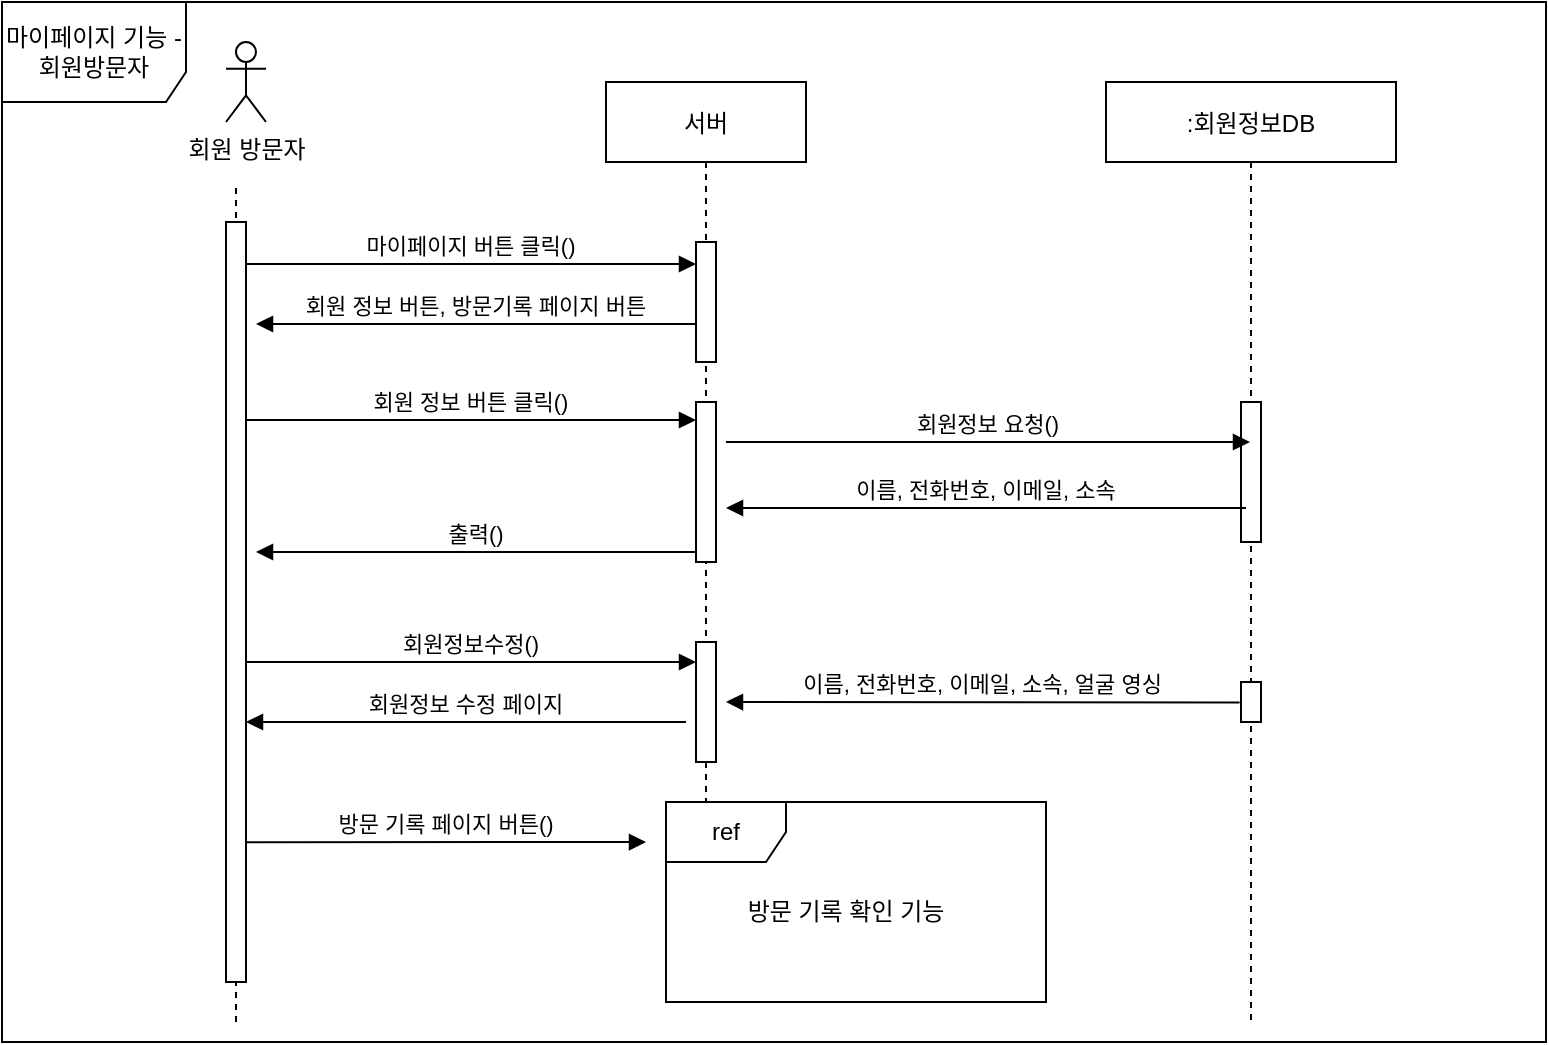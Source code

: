 <mxfile version="15.7.4" type="github">
  <diagram id="kgpKYQtTHZ0yAKxKKP6v" name="Page-1">
    <mxGraphModel dx="1038" dy="547" grid="1" gridSize="10" guides="1" tooltips="1" connect="1" arrows="1" fold="1" page="1" pageScale="1" pageWidth="850" pageHeight="1100" math="0" shadow="0">
      <root>
        <mxCell id="0" />
        <mxCell id="1" parent="0" />
        <mxCell id="3nuBFxr9cyL0pnOWT2aG-5" value="서버" style="shape=umlLifeline;perimeter=lifelinePerimeter;container=1;collapsible=0;recursiveResize=0;rounded=0;shadow=0;strokeWidth=1;" parent="1" vertex="1">
          <mxGeometry x="360" y="200" width="100" height="360" as="geometry" />
        </mxCell>
        <mxCell id="3nuBFxr9cyL0pnOWT2aG-6" value="" style="points=[];perimeter=orthogonalPerimeter;rounded=0;shadow=0;strokeWidth=1;" parent="3nuBFxr9cyL0pnOWT2aG-5" vertex="1">
          <mxGeometry x="45" y="80" width="10" height="60" as="geometry" />
        </mxCell>
        <mxCell id="7siurLAmKOmS3h8dv9ry-14" value="출력()" style="verticalAlign=bottom;endArrow=block;entryX=1;entryY=0;shadow=0;strokeWidth=1;" edge="1" parent="3nuBFxr9cyL0pnOWT2aG-5">
          <mxGeometry relative="1" as="geometry">
            <mxPoint x="45" y="235" as="sourcePoint" />
            <mxPoint x="-175" y="235" as="targetPoint" />
          </mxGeometry>
        </mxCell>
        <mxCell id="7siurLAmKOmS3h8dv9ry-25" value="" style="points=[];perimeter=orthogonalPerimeter;rounded=0;shadow=0;strokeWidth=1;" vertex="1" parent="3nuBFxr9cyL0pnOWT2aG-5">
          <mxGeometry x="45" y="160" width="10" height="80" as="geometry" />
        </mxCell>
        <mxCell id="3nuBFxr9cyL0pnOWT2aG-8" value="마이페이지 버튼 클릭()" style="verticalAlign=bottom;endArrow=block;entryX=0;entryY=0;shadow=0;strokeWidth=1;" parent="1" edge="1">
          <mxGeometry relative="1" as="geometry">
            <mxPoint x="180" y="291.0" as="sourcePoint" />
            <mxPoint x="405" y="291.0" as="targetPoint" />
          </mxGeometry>
        </mxCell>
        <mxCell id="3nuBFxr9cyL0pnOWT2aG-9" value="회원 정보 버튼, 방문기록 페이지 버튼" style="verticalAlign=bottom;endArrow=block;entryX=1;entryY=0;shadow=0;strokeWidth=1;" parent="1" edge="1">
          <mxGeometry relative="1" as="geometry">
            <mxPoint x="405" y="321" as="sourcePoint" />
            <mxPoint x="185" y="321.0" as="targetPoint" />
          </mxGeometry>
        </mxCell>
        <mxCell id="7siurLAmKOmS3h8dv9ry-9" value="" style="endArrow=none;dashed=1;html=1;rounded=0;" edge="1" parent="1">
          <mxGeometry width="50" height="50" relative="1" as="geometry">
            <mxPoint x="175" y="670" as="sourcePoint" />
            <mxPoint x="175" y="250" as="targetPoint" />
          </mxGeometry>
        </mxCell>
        <mxCell id="7siurLAmKOmS3h8dv9ry-10" value="회원 방문자" style="shape=umlActor;verticalLabelPosition=bottom;verticalAlign=top;html=1;outlineConnect=0;" vertex="1" parent="1">
          <mxGeometry x="170" y="180" width="20" height="40" as="geometry" />
        </mxCell>
        <mxCell id="3nuBFxr9cyL0pnOWT2aG-2" value="" style="points=[];perimeter=orthogonalPerimeter;rounded=0;shadow=0;strokeWidth=1;" parent="1" vertex="1">
          <mxGeometry x="170" y="270" width="10" height="380" as="geometry" />
        </mxCell>
        <mxCell id="7siurLAmKOmS3h8dv9ry-13" value="회원 정보 버튼 클릭()" style="verticalAlign=bottom;endArrow=block;entryX=0;entryY=0;shadow=0;strokeWidth=1;" edge="1" parent="1">
          <mxGeometry relative="1" as="geometry">
            <mxPoint x="180" y="369.0" as="sourcePoint" />
            <mxPoint x="405" y="369.0" as="targetPoint" />
          </mxGeometry>
        </mxCell>
        <mxCell id="7siurLAmKOmS3h8dv9ry-15" value=":회원정보DB" style="shape=umlLifeline;perimeter=lifelinePerimeter;container=1;collapsible=0;recursiveResize=0;rounded=0;shadow=0;strokeWidth=1;" vertex="1" parent="1">
          <mxGeometry x="610" y="200" width="145" height="470" as="geometry" />
        </mxCell>
        <mxCell id="7siurLAmKOmS3h8dv9ry-16" value="" style="points=[];perimeter=orthogonalPerimeter;rounded=0;shadow=0;strokeWidth=1;" vertex="1" parent="7siurLAmKOmS3h8dv9ry-15">
          <mxGeometry x="67.5" y="160" width="10" height="70" as="geometry" />
        </mxCell>
        <mxCell id="7siurLAmKOmS3h8dv9ry-17" value="이름, 전화번호, 이메일, 소속" style="verticalAlign=bottom;endArrow=block;shadow=0;strokeWidth=1;exitX=0.25;exitY=0.757;exitDx=0;exitDy=0;exitPerimeter=0;" edge="1" parent="7siurLAmKOmS3h8dv9ry-15" source="7siurLAmKOmS3h8dv9ry-16">
          <mxGeometry relative="1" as="geometry">
            <mxPoint x="45" y="213" as="sourcePoint" />
            <mxPoint x="-190" y="213" as="targetPoint" />
          </mxGeometry>
        </mxCell>
        <mxCell id="7siurLAmKOmS3h8dv9ry-27" value="" style="points=[];perimeter=orthogonalPerimeter;rounded=0;shadow=0;strokeWidth=1;" vertex="1" parent="7siurLAmKOmS3h8dv9ry-15">
          <mxGeometry x="67.5" y="300" width="10" height="20" as="geometry" />
        </mxCell>
        <mxCell id="7siurLAmKOmS3h8dv9ry-18" value="회원정보 요청()" style="verticalAlign=bottom;endArrow=block;shadow=0;strokeWidth=1;" edge="1" parent="1" target="7siurLAmKOmS3h8dv9ry-15">
          <mxGeometry relative="1" as="geometry">
            <mxPoint x="420" y="380" as="sourcePoint" />
            <mxPoint x="565" y="381.0" as="targetPoint" />
          </mxGeometry>
        </mxCell>
        <mxCell id="7siurLAmKOmS3h8dv9ry-24" value="방문 기록 페이지 버튼()" style="verticalAlign=bottom;endArrow=block;shadow=0;strokeWidth=1;exitX=1;exitY=0.816;exitDx=0;exitDy=0;exitPerimeter=0;" edge="1" parent="1" source="3nuBFxr9cyL0pnOWT2aG-2">
          <mxGeometry relative="1" as="geometry">
            <mxPoint x="190" y="580.0" as="sourcePoint" />
            <mxPoint x="380" y="580" as="targetPoint" />
          </mxGeometry>
        </mxCell>
        <mxCell id="7siurLAmKOmS3h8dv9ry-19" value="회원정보수정()" style="verticalAlign=bottom;endArrow=block;entryX=0;entryY=0;shadow=0;strokeWidth=1;" edge="1" parent="1">
          <mxGeometry relative="1" as="geometry">
            <mxPoint x="180" y="490.0" as="sourcePoint" />
            <mxPoint x="405" y="490.0" as="targetPoint" />
          </mxGeometry>
        </mxCell>
        <mxCell id="7siurLAmKOmS3h8dv9ry-26" value="" style="points=[];perimeter=orthogonalPerimeter;rounded=0;shadow=0;strokeWidth=1;" vertex="1" parent="1">
          <mxGeometry x="405" y="480" width="10" height="60" as="geometry" />
        </mxCell>
        <mxCell id="7siurLAmKOmS3h8dv9ry-20" value="회원정보 수정 페이지" style="verticalAlign=bottom;endArrow=block;entryX=1;entryY=0;shadow=0;strokeWidth=1;" edge="1" parent="1">
          <mxGeometry relative="1" as="geometry">
            <mxPoint x="400" y="520" as="sourcePoint" />
            <mxPoint x="180" y="520" as="targetPoint" />
          </mxGeometry>
        </mxCell>
        <mxCell id="7siurLAmKOmS3h8dv9ry-23" value="이름, 전화번호, 이메일, 소속, 얼굴 영싱" style="verticalAlign=bottom;endArrow=block;shadow=0;strokeWidth=1;exitX=-0.07;exitY=0.51;exitDx=0;exitDy=0;exitPerimeter=0;" edge="1" parent="1" source="7siurLAmKOmS3h8dv9ry-27">
          <mxGeometry relative="1" as="geometry">
            <mxPoint x="655.5" y="510" as="sourcePoint" />
            <mxPoint x="420" y="510" as="targetPoint" />
          </mxGeometry>
        </mxCell>
        <mxCell id="7siurLAmKOmS3h8dv9ry-32" value="ref" style="shape=umlFrame;whiteSpace=wrap;html=1;" vertex="1" parent="1">
          <mxGeometry x="390" y="560" width="190" height="100" as="geometry" />
        </mxCell>
        <mxCell id="7siurLAmKOmS3h8dv9ry-33" value="방문 기록 확인 기능" style="text;html=1;strokeColor=none;fillColor=none;align=center;verticalAlign=middle;whiteSpace=wrap;rounded=0;" vertex="1" parent="1">
          <mxGeometry x="425" y="600" width="110" height="30" as="geometry" />
        </mxCell>
        <mxCell id="7siurLAmKOmS3h8dv9ry-35" value="마이페이지 기능 - 회원방문자" style="shape=umlFrame;whiteSpace=wrap;html=1;fillColor=default;width=92;height=50;" vertex="1" parent="1">
          <mxGeometry x="58" y="160" width="772" height="520" as="geometry" />
        </mxCell>
      </root>
    </mxGraphModel>
  </diagram>
</mxfile>
